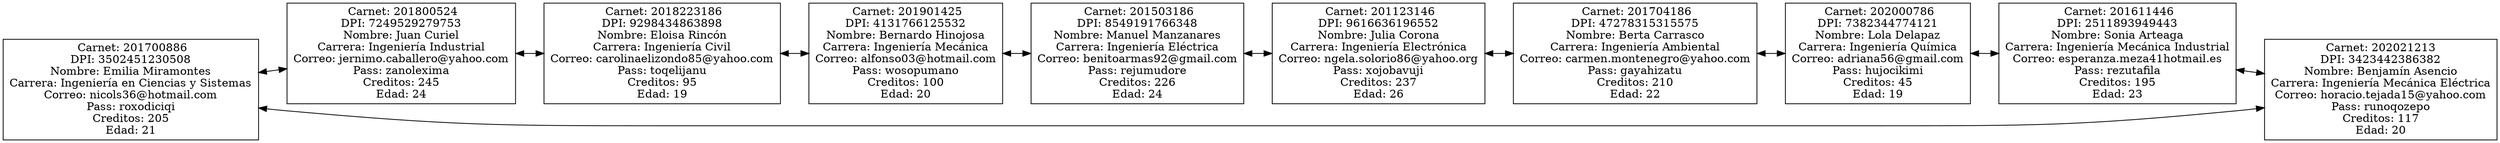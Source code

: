 digraph G{
 rankdir = LR; 
node [shape=box]; 
compound=true; 
"0x11504b0"[label=" Carnet: 201700886
DPI: 3502451230508
Nombre: Emilia Miramontes
Carrera: Ingeniería en Ciencias y Sistemas
Correo: nicols36@hotmail.com
Pass: roxodiciqi
Creditos: 205
Edad: 21
"];
"0x115ac50"[label=" Carnet: 201800524
DPI: 7249529279753
Nombre: Juan Curiel
Carrera: Ingeniería Industrial
Correo: jernimo.caballero@yahoo.com
Pass: zanolexima
Creditos: 245
Edad: 24
"];
"0x1157408"[label=" Carnet: 2018223186
DPI: 9298434863898
Nombre: Eloisa Rincón
Carrera: Ingeniería Civil
Correo: carolinaelizondo85@yahoo.com
Pass: toqelijanu
Creditos: 95
Edad: 19
"];
"0x1157390"[label=" Carnet: 201901425
DPI: 4131766125532
Nombre: Bernardo Hinojosa
Carrera: Ingeniería Mecánica
Correo: alfonso03@hotmail.com
Pass: wosopumano
Creditos: 100
Edad: 20
"];
"0x1157658"[label=" Carnet: 201503186
DPI: 8549191766348
Nombre: Manuel Manzanares
Carrera: Ingeniería Eléctrica
Correo: benitoarmas92@gmail.com
Pass: rejumudore
Creditos: 226
Edad: 24
"];
"0x11576f8"[label=" Carnet: 201123146
DPI: 9616636196552
Nombre: Julia Corona
Carrera: Ingeniería Electrónica
Correo: ngela.solorio86@yahoo.org
Pass: xojobavuji
Creditos: 237
Edad: 26
"];
"0x115b400"[label=" Carnet: 201704186
DPI: 47278315315575
Nombre: Berta Carrasco
Carrera: Ingeniería Ambiental
Correo: carmen.montenegro@yahoo.com
Pass: gayahizatu
Creditos: 210
Edad: 22
"];
"0x115b420"[label=" Carnet: 202000786
DPI: 7382344774121
Nombre: Lola Delapaz
Carrera: Ingeniería Química
Correo: adriana56@gmail.com
Pass: hujocikimi
Creditos: 45
Edad: 19
"];
"0x115b538"[label=" Carnet: 201611446
DPI: 2511893949443
Nombre: Sonia Arteaga
Carrera: Ingeniería Mecánica Industrial
Correo: esperanza.meza41hotmail.es
Pass: rezutafila
Creditos: 195
Edad: 23
"];
"0x1151298"[label="Carnet: 202021213
DPI: 3423442386382
Nombre: Benjamín Asencio
Carrera: Ingeniería Mecánica Eléctrica
Correo: horacio.tejada15@yahoo.com
Pass: runoqozepo
Creditos: 117
Edad: 20
"];
"0x11504b0" -> "0x115ac50" [dir="both"];
"0x115ac50" -> "0x1157408" [dir="both"];
"0x1157408" -> "0x1157390" [dir="both"];
"0x1157390" -> "0x1157658" [dir="both"];
"0x1157658" -> "0x11576f8" [dir="both"];
"0x11576f8" -> "0x115b400" [dir="both"];
"0x115b400" -> "0x115b420" [dir="both"];
"0x115b420" -> "0x115b538" [dir="both"];
"0x115b538" -> "0x1151298" [dir="both"];
"0x1151298" -> "0x11504b0"[dir="both"];

}

